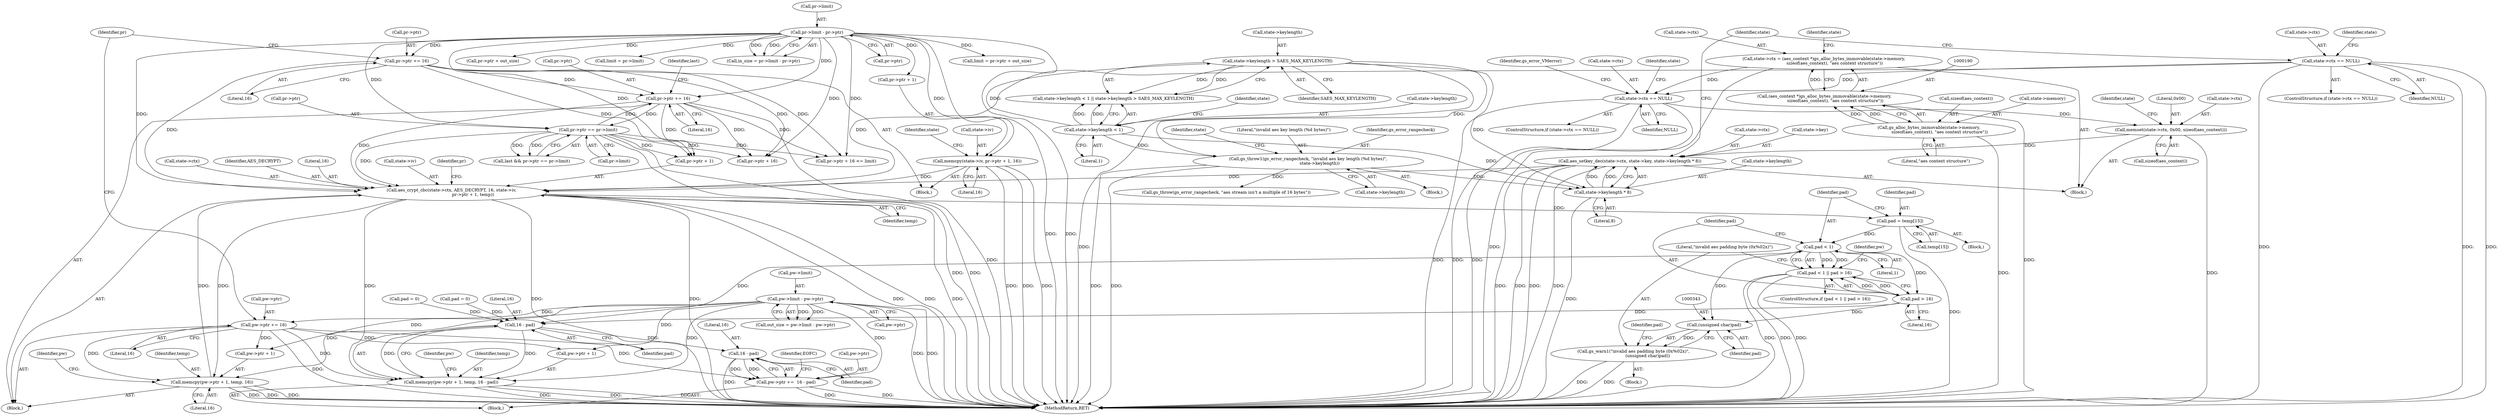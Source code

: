 digraph "0_ghostscript_8e9ce5016db968b40e4ec255a3005f2786cce45f_0@array" {
"1000326" [label="(Call,pad = temp[15])"];
"1000289" [label="(Call,aes_crypt_cbc(state->ctx, AES_DECRYPT, 16, state->iv,\n                                pr->ptr + 1, temp))"];
"1000236" [label="(Call,aes_setkey_dec(state->ctx, state->key, state->keylength * 8))"];
"1000210" [label="(Call,memset(state->ctx, 0x00, sizeof(aes_context)))"];
"1000199" [label="(Call,state->ctx == NULL)"];
"1000185" [label="(Call,state->ctx = (aes_context *)gs_alloc_bytes_immovable(state->memory,\n                sizeof(aes_context), \"aes context structure\"))"];
"1000189" [label="(Call,(aes_context *)gs_alloc_bytes_immovable(state->memory,\n                sizeof(aes_context), \"aes context structure\"))"];
"1000191" [label="(Call,gs_alloc_bytes_immovable(state->memory,\n                sizeof(aes_context), \"aes context structure\"))"];
"1000179" [label="(Call,state->ctx == NULL)"];
"1000243" [label="(Call,state->keylength * 8)"];
"1000224" [label="(Call,state->keylength > SAES_MAX_KEYLENGTH)"];
"1000219" [label="(Call,state->keylength < 1)"];
"1000230" [label="(Call,gs_throw1(gs_error_rangecheck, \"invalid aes key length (%d bytes)\",\n                 state->keylength))"];
"1000260" [label="(Call,memcpy(state->iv, pr->ptr + 1, 16))"];
"1000128" [label="(Call,pr->limit - pr->ptr)"];
"1000312" [label="(Call,pr->ptr == pr->limit)"];
"1000304" [label="(Call,pr->ptr += 16)"];
"1000275" [label="(Call,pr->ptr += 16)"];
"1000372" [label="(Call,memcpy(pw->ptr + 1, temp, 16))"];
"1000138" [label="(Call,pw->limit - pw->ptr)"];
"1000380" [label="(Call,pw->ptr += 16)"];
"1000333" [label="(Call,pad < 1)"];
"1000332" [label="(Call,pad < 1 || pad > 16)"];
"1000336" [label="(Call,pad > 16)"];
"1000342" [label="(Call,(unsigned char)pad)"];
"1000340" [label="(Call,gs_warn1(\"invalid aes padding byte (0x%02x)\",\n                     (unsigned char)pad))"];
"1000360" [label="(Call,16 - pad)"];
"1000353" [label="(Call,memcpy(pw->ptr + 1, temp, 16 - pad))"];
"1000367" [label="(Call,16 - pad)"];
"1000363" [label="(Call,pw->ptr +=  16 - pad)"];
"1000303" [label="(Identifier,temp)"];
"1000369" [label="(Identifier,pad)"];
"1000371" [label="(Identifier,EOFC)"];
"1000353" [label="(Call,memcpy(pw->ptr + 1, temp, 16 - pad))"];
"1000219" [label="(Call,state->keylength < 1)"];
"1000195" [label="(Call,sizeof(aes_context))"];
"1000305" [label="(Call,pr->ptr)"];
"1000261" [label="(Call,state->iv)"];
"1000200" [label="(Call,state->ctx)"];
"1000191" [label="(Call,gs_alloc_bytes_immovable(state->memory,\n                sizeof(aes_context), \"aes context structure\"))"];
"1000350" [label="(Call,pad = 0)"];
"1000397" [label="(MethodReturn,RET)"];
"1000336" [label="(Call,pad > 16)"];
"1000354" [label="(Call,pw->ptr + 1)"];
"1000187" [label="(Identifier,state)"];
"1000281" [label="(Call,pr->ptr + 16 <= limit)"];
"1000231" [label="(Identifier,gs_error_rangecheck)"];
"1000214" [label="(Literal,0x00)"];
"1000220" [label="(Call,state->keylength)"];
"1000203" [label="(Identifier,NULL)"];
"1000155" [label="(Call,limit = pr->ptr + out_size)"];
"1000328" [label="(Call,temp[15])"];
"1000308" [label="(Literal,16)"];
"1000335" [label="(Literal,1)"];
"1000279" [label="(Literal,16)"];
"1000243" [label="(Call,state->keylength * 8)"];
"1000339" [label="(Block,)"];
"1000236" [label="(Call,aes_setkey_dec(state->ctx, state->key, state->keylength * 8))"];
"1000342" [label="(Call,(unsigned char)pad)"];
"1000312" [label="(Call,pr->ptr == pr->limit)"];
"1000341" [label="(Literal,\"invalid aes padding byte (0x%02x)\")"];
"1000129" [label="(Call,pr->limit)"];
"1000189" [label="(Call,(aes_context *)gs_alloc_bytes_immovable(state->memory,\n                sizeof(aes_context), \"aes context structure\"))"];
"1000346" [label="(Identifier,pad)"];
"1000390" [label="(Call,gs_throw(gs_error_rangecheck, \"aes stream isn't a multiple of 16 bytes\"))"];
"1000365" [label="(Identifier,pw)"];
"1000198" [label="(ControlStructure,if (state->ctx == NULL))"];
"1000186" [label="(Call,state->ctx)"];
"1000197" [label="(Literal,\"aes context structure\")"];
"1000337" [label="(Identifier,pad)"];
"1000325" [label="(Block,)"];
"1000272" [label="(Identifier,state)"];
"1000228" [label="(Identifier,SAES_MAX_KEYLENGTH)"];
"1000384" [label="(Literal,16)"];
"1000224" [label="(Call,state->keylength > SAES_MAX_KEYLENGTH)"];
"1000334" [label="(Identifier,pad)"];
"1000180" [label="(Call,state->ctx)"];
"1000212" [label="(Identifier,state)"];
"1000316" [label="(Call,pr->limit)"];
"1000260" [label="(Call,memcpy(state->iv, pr->ptr + 1, 16))"];
"1000311" [label="(Identifier,last)"];
"1000192" [label="(Call,state->memory)"];
"1000218" [label="(Call,state->keylength < 1 || state->keylength > SAES_MAX_KEYLENGTH)"];
"1000226" [label="(Identifier,state)"];
"1000215" [label="(Call,sizeof(aes_context))"];
"1000372" [label="(Call,memcpy(pw->ptr + 1, temp, 16))"];
"1000289" [label="(Call,aes_crypt_cbc(state->ctx, AES_DECRYPT, 16, state->iv,\n                                pr->ptr + 1, temp))"];
"1000179" [label="(Call,state->ctx == NULL)"];
"1000244" [label="(Call,state->keylength)"];
"1000225" [label="(Call,state->keylength)"];
"1000345" [label="(Call,pad = 0)"];
"1000344" [label="(Identifier,pad)"];
"1000253" [label="(Block,)"];
"1000295" [label="(Call,state->iv)"];
"1000381" [label="(Call,pw->ptr)"];
"1000229" [label="(Block,)"];
"1000132" [label="(Call,pr->ptr)"];
"1000288" [label="(Block,)"];
"1000238" [label="(Identifier,state)"];
"1000157" [label="(Call,pr->ptr + out_size)"];
"1000251" [label="(Identifier,state)"];
"1000304" [label="(Call,pr->ptr += 16)"];
"1000230" [label="(Call,gs_throw1(gs_error_rangecheck, \"invalid aes key length (%d bytes)\",\n                 state->keylength))"];
"1000276" [label="(Call,pr->ptr)"];
"1000313" [label="(Call,pr->ptr)"];
"1000306" [label="(Identifier,pr)"];
"1000201" [label="(Identifier,state)"];
"1000368" [label="(Literal,16)"];
"1000290" [label="(Call,state->ctx)"];
"1000327" [label="(Identifier,pad)"];
"1000310" [label="(Call,last && pr->ptr == pr->limit)"];
"1000206" [label="(Identifier,gs_error_VMerror)"];
"1000293" [label="(Identifier,AES_DECRYPT)"];
"1000359" [label="(Identifier,temp)"];
"1000247" [label="(Literal,8)"];
"1000184" [label="(Block,)"];
"1000360" [label="(Call,16 - pad)"];
"1000378" [label="(Identifier,temp)"];
"1000167" [label="(Call,limit = pr->limit)"];
"1000361" [label="(Literal,16)"];
"1000364" [label="(Call,pw->ptr)"];
"1000269" [label="(Literal,16)"];
"1000294" [label="(Literal,16)"];
"1000223" [label="(Literal,1)"];
"1000232" [label="(Literal,\"invalid aes key length (%d bytes)\")"];
"1000233" [label="(Call,state->keylength)"];
"1000210" [label="(Call,memset(state->ctx, 0x00, sizeof(aes_context)))"];
"1000333" [label="(Call,pad < 1)"];
"1000199" [label="(Call,state->ctx == NULL)"];
"1000373" [label="(Call,pw->ptr + 1)"];
"1000139" [label="(Call,pw->limit)"];
"1000319" [label="(Block,)"];
"1000326" [label="(Call,pad = temp[15])"];
"1000331" [label="(ControlStructure,if (pad < 1 || pad > 16))"];
"1000211" [label="(Call,state->ctx)"];
"1000367" [label="(Call,16 - pad)"];
"1000284" [label="(Identifier,pr)"];
"1000363" [label="(Call,pw->ptr +=  16 - pad)"];
"1000178" [label="(ControlStructure,if (state->ctx == NULL))"];
"1000298" [label="(Call,pr->ptr + 1)"];
"1000136" [label="(Call,out_size = pw->limit - pw->ptr)"];
"1000275" [label="(Call,pr->ptr += 16)"];
"1000128" [label="(Call,pr->limit - pr->ptr)"];
"1000221" [label="(Identifier,state)"];
"1000379" [label="(Literal,16)"];
"1000126" [label="(Call,in_size = pr->limit - pr->ptr)"];
"1000142" [label="(Call,pw->ptr)"];
"1000382" [label="(Identifier,pw)"];
"1000340" [label="(Call,gs_warn1(\"invalid aes padding byte (0x%02x)\",\n                     (unsigned char)pad))"];
"1000338" [label="(Literal,16)"];
"1000362" [label="(Identifier,pad)"];
"1000183" [label="(Identifier,NULL)"];
"1000380" [label="(Call,pw->ptr += 16)"];
"1000237" [label="(Call,state->ctx)"];
"1000332" [label="(Call,pad < 1 || pad > 16)"];
"1000282" [label="(Call,pr->ptr + 16)"];
"1000185" [label="(Call,state->ctx = (aes_context *)gs_alloc_bytes_immovable(state->memory,\n                sizeof(aes_context), \"aes context structure\"))"];
"1000264" [label="(Call,pr->ptr + 1)"];
"1000138" [label="(Call,pw->limit - pw->ptr)"];
"1000356" [label="(Identifier,pw)"];
"1000240" [label="(Call,state->key)"];
"1000326" -> "1000325"  [label="AST: "];
"1000326" -> "1000328"  [label="CFG: "];
"1000327" -> "1000326"  [label="AST: "];
"1000328" -> "1000326"  [label="AST: "];
"1000334" -> "1000326"  [label="CFG: "];
"1000326" -> "1000397"  [label="DDG: "];
"1000289" -> "1000326"  [label="DDG: "];
"1000326" -> "1000333"  [label="DDG: "];
"1000289" -> "1000288"  [label="AST: "];
"1000289" -> "1000303"  [label="CFG: "];
"1000290" -> "1000289"  [label="AST: "];
"1000293" -> "1000289"  [label="AST: "];
"1000294" -> "1000289"  [label="AST: "];
"1000295" -> "1000289"  [label="AST: "];
"1000298" -> "1000289"  [label="AST: "];
"1000303" -> "1000289"  [label="AST: "];
"1000306" -> "1000289"  [label="CFG: "];
"1000289" -> "1000397"  [label="DDG: "];
"1000289" -> "1000397"  [label="DDG: "];
"1000289" -> "1000397"  [label="DDG: "];
"1000289" -> "1000397"  [label="DDG: "];
"1000289" -> "1000397"  [label="DDG: "];
"1000236" -> "1000289"  [label="DDG: "];
"1000179" -> "1000289"  [label="DDG: "];
"1000260" -> "1000289"  [label="DDG: "];
"1000312" -> "1000289"  [label="DDG: "];
"1000275" -> "1000289"  [label="DDG: "];
"1000304" -> "1000289"  [label="DDG: "];
"1000128" -> "1000289"  [label="DDG: "];
"1000372" -> "1000289"  [label="DDG: "];
"1000289" -> "1000353"  [label="DDG: "];
"1000289" -> "1000372"  [label="DDG: "];
"1000236" -> "1000184"  [label="AST: "];
"1000236" -> "1000243"  [label="CFG: "];
"1000237" -> "1000236"  [label="AST: "];
"1000240" -> "1000236"  [label="AST: "];
"1000243" -> "1000236"  [label="AST: "];
"1000251" -> "1000236"  [label="CFG: "];
"1000236" -> "1000397"  [label="DDG: "];
"1000236" -> "1000397"  [label="DDG: "];
"1000236" -> "1000397"  [label="DDG: "];
"1000236" -> "1000397"  [label="DDG: "];
"1000210" -> "1000236"  [label="DDG: "];
"1000243" -> "1000236"  [label="DDG: "];
"1000243" -> "1000236"  [label="DDG: "];
"1000210" -> "1000184"  [label="AST: "];
"1000210" -> "1000215"  [label="CFG: "];
"1000211" -> "1000210"  [label="AST: "];
"1000214" -> "1000210"  [label="AST: "];
"1000215" -> "1000210"  [label="AST: "];
"1000221" -> "1000210"  [label="CFG: "];
"1000210" -> "1000397"  [label="DDG: "];
"1000199" -> "1000210"  [label="DDG: "];
"1000199" -> "1000198"  [label="AST: "];
"1000199" -> "1000203"  [label="CFG: "];
"1000200" -> "1000199"  [label="AST: "];
"1000203" -> "1000199"  [label="AST: "];
"1000206" -> "1000199"  [label="CFG: "];
"1000212" -> "1000199"  [label="CFG: "];
"1000199" -> "1000397"  [label="DDG: "];
"1000199" -> "1000397"  [label="DDG: "];
"1000199" -> "1000397"  [label="DDG: "];
"1000185" -> "1000199"  [label="DDG: "];
"1000179" -> "1000199"  [label="DDG: "];
"1000185" -> "1000184"  [label="AST: "];
"1000185" -> "1000189"  [label="CFG: "];
"1000186" -> "1000185"  [label="AST: "];
"1000189" -> "1000185"  [label="AST: "];
"1000201" -> "1000185"  [label="CFG: "];
"1000185" -> "1000397"  [label="DDG: "];
"1000189" -> "1000185"  [label="DDG: "];
"1000189" -> "1000191"  [label="CFG: "];
"1000190" -> "1000189"  [label="AST: "];
"1000191" -> "1000189"  [label="AST: "];
"1000189" -> "1000397"  [label="DDG: "];
"1000191" -> "1000189"  [label="DDG: "];
"1000191" -> "1000189"  [label="DDG: "];
"1000191" -> "1000197"  [label="CFG: "];
"1000192" -> "1000191"  [label="AST: "];
"1000195" -> "1000191"  [label="AST: "];
"1000197" -> "1000191"  [label="AST: "];
"1000191" -> "1000397"  [label="DDG: "];
"1000179" -> "1000178"  [label="AST: "];
"1000179" -> "1000183"  [label="CFG: "];
"1000180" -> "1000179"  [label="AST: "];
"1000183" -> "1000179"  [label="AST: "];
"1000187" -> "1000179"  [label="CFG: "];
"1000251" -> "1000179"  [label="CFG: "];
"1000179" -> "1000397"  [label="DDG: "];
"1000179" -> "1000397"  [label="DDG: "];
"1000179" -> "1000397"  [label="DDG: "];
"1000243" -> "1000247"  [label="CFG: "];
"1000244" -> "1000243"  [label="AST: "];
"1000247" -> "1000243"  [label="AST: "];
"1000243" -> "1000397"  [label="DDG: "];
"1000224" -> "1000243"  [label="DDG: "];
"1000230" -> "1000243"  [label="DDG: "];
"1000219" -> "1000243"  [label="DDG: "];
"1000224" -> "1000218"  [label="AST: "];
"1000224" -> "1000228"  [label="CFG: "];
"1000225" -> "1000224"  [label="AST: "];
"1000228" -> "1000224"  [label="AST: "];
"1000218" -> "1000224"  [label="CFG: "];
"1000224" -> "1000397"  [label="DDG: "];
"1000224" -> "1000218"  [label="DDG: "];
"1000224" -> "1000218"  [label="DDG: "];
"1000219" -> "1000224"  [label="DDG: "];
"1000224" -> "1000230"  [label="DDG: "];
"1000219" -> "1000218"  [label="AST: "];
"1000219" -> "1000223"  [label="CFG: "];
"1000220" -> "1000219"  [label="AST: "];
"1000223" -> "1000219"  [label="AST: "];
"1000226" -> "1000219"  [label="CFG: "];
"1000218" -> "1000219"  [label="CFG: "];
"1000219" -> "1000218"  [label="DDG: "];
"1000219" -> "1000218"  [label="DDG: "];
"1000219" -> "1000230"  [label="DDG: "];
"1000230" -> "1000229"  [label="AST: "];
"1000230" -> "1000233"  [label="CFG: "];
"1000231" -> "1000230"  [label="AST: "];
"1000232" -> "1000230"  [label="AST: "];
"1000233" -> "1000230"  [label="AST: "];
"1000238" -> "1000230"  [label="CFG: "];
"1000230" -> "1000397"  [label="DDG: "];
"1000230" -> "1000397"  [label="DDG: "];
"1000230" -> "1000390"  [label="DDG: "];
"1000260" -> "1000253"  [label="AST: "];
"1000260" -> "1000269"  [label="CFG: "];
"1000261" -> "1000260"  [label="AST: "];
"1000264" -> "1000260"  [label="AST: "];
"1000269" -> "1000260"  [label="AST: "];
"1000272" -> "1000260"  [label="CFG: "];
"1000260" -> "1000397"  [label="DDG: "];
"1000260" -> "1000397"  [label="DDG: "];
"1000260" -> "1000397"  [label="DDG: "];
"1000128" -> "1000260"  [label="DDG: "];
"1000128" -> "1000126"  [label="AST: "];
"1000128" -> "1000132"  [label="CFG: "];
"1000129" -> "1000128"  [label="AST: "];
"1000132" -> "1000128"  [label="AST: "];
"1000126" -> "1000128"  [label="CFG: "];
"1000128" -> "1000397"  [label="DDG: "];
"1000128" -> "1000397"  [label="DDG: "];
"1000128" -> "1000126"  [label="DDG: "];
"1000128" -> "1000126"  [label="DDG: "];
"1000128" -> "1000155"  [label="DDG: "];
"1000128" -> "1000157"  [label="DDG: "];
"1000128" -> "1000167"  [label="DDG: "];
"1000128" -> "1000264"  [label="DDG: "];
"1000128" -> "1000275"  [label="DDG: "];
"1000128" -> "1000281"  [label="DDG: "];
"1000128" -> "1000282"  [label="DDG: "];
"1000128" -> "1000298"  [label="DDG: "];
"1000128" -> "1000304"  [label="DDG: "];
"1000128" -> "1000312"  [label="DDG: "];
"1000312" -> "1000310"  [label="AST: "];
"1000312" -> "1000316"  [label="CFG: "];
"1000313" -> "1000312"  [label="AST: "];
"1000316" -> "1000312"  [label="AST: "];
"1000310" -> "1000312"  [label="CFG: "];
"1000312" -> "1000397"  [label="DDG: "];
"1000312" -> "1000397"  [label="DDG: "];
"1000312" -> "1000281"  [label="DDG: "];
"1000312" -> "1000282"  [label="DDG: "];
"1000312" -> "1000298"  [label="DDG: "];
"1000312" -> "1000304"  [label="DDG: "];
"1000312" -> "1000310"  [label="DDG: "];
"1000312" -> "1000310"  [label="DDG: "];
"1000304" -> "1000312"  [label="DDG: "];
"1000304" -> "1000288"  [label="AST: "];
"1000304" -> "1000308"  [label="CFG: "];
"1000305" -> "1000304"  [label="AST: "];
"1000308" -> "1000304"  [label="AST: "];
"1000311" -> "1000304"  [label="CFG: "];
"1000304" -> "1000397"  [label="DDG: "];
"1000304" -> "1000281"  [label="DDG: "];
"1000304" -> "1000282"  [label="DDG: "];
"1000304" -> "1000298"  [label="DDG: "];
"1000275" -> "1000304"  [label="DDG: "];
"1000275" -> "1000253"  [label="AST: "];
"1000275" -> "1000279"  [label="CFG: "];
"1000276" -> "1000275"  [label="AST: "];
"1000279" -> "1000275"  [label="AST: "];
"1000284" -> "1000275"  [label="CFG: "];
"1000275" -> "1000281"  [label="DDG: "];
"1000275" -> "1000282"  [label="DDG: "];
"1000275" -> "1000298"  [label="DDG: "];
"1000372" -> "1000288"  [label="AST: "];
"1000372" -> "1000379"  [label="CFG: "];
"1000373" -> "1000372"  [label="AST: "];
"1000378" -> "1000372"  [label="AST: "];
"1000379" -> "1000372"  [label="AST: "];
"1000382" -> "1000372"  [label="CFG: "];
"1000372" -> "1000397"  [label="DDG: "];
"1000372" -> "1000397"  [label="DDG: "];
"1000372" -> "1000397"  [label="DDG: "];
"1000138" -> "1000372"  [label="DDG: "];
"1000380" -> "1000372"  [label="DDG: "];
"1000138" -> "1000136"  [label="AST: "];
"1000138" -> "1000142"  [label="CFG: "];
"1000139" -> "1000138"  [label="AST: "];
"1000142" -> "1000138"  [label="AST: "];
"1000136" -> "1000138"  [label="CFG: "];
"1000138" -> "1000397"  [label="DDG: "];
"1000138" -> "1000397"  [label="DDG: "];
"1000138" -> "1000136"  [label="DDG: "];
"1000138" -> "1000136"  [label="DDG: "];
"1000138" -> "1000353"  [label="DDG: "];
"1000138" -> "1000354"  [label="DDG: "];
"1000138" -> "1000363"  [label="DDG: "];
"1000138" -> "1000373"  [label="DDG: "];
"1000138" -> "1000380"  [label="DDG: "];
"1000380" -> "1000288"  [label="AST: "];
"1000380" -> "1000384"  [label="CFG: "];
"1000381" -> "1000380"  [label="AST: "];
"1000384" -> "1000380"  [label="AST: "];
"1000284" -> "1000380"  [label="CFG: "];
"1000380" -> "1000397"  [label="DDG: "];
"1000380" -> "1000353"  [label="DDG: "];
"1000380" -> "1000354"  [label="DDG: "];
"1000380" -> "1000363"  [label="DDG: "];
"1000380" -> "1000373"  [label="DDG: "];
"1000333" -> "1000332"  [label="AST: "];
"1000333" -> "1000335"  [label="CFG: "];
"1000334" -> "1000333"  [label="AST: "];
"1000335" -> "1000333"  [label="AST: "];
"1000337" -> "1000333"  [label="CFG: "];
"1000332" -> "1000333"  [label="CFG: "];
"1000333" -> "1000332"  [label="DDG: "];
"1000333" -> "1000332"  [label="DDG: "];
"1000333" -> "1000336"  [label="DDG: "];
"1000333" -> "1000342"  [label="DDG: "];
"1000333" -> "1000360"  [label="DDG: "];
"1000332" -> "1000331"  [label="AST: "];
"1000332" -> "1000336"  [label="CFG: "];
"1000336" -> "1000332"  [label="AST: "];
"1000341" -> "1000332"  [label="CFG: "];
"1000356" -> "1000332"  [label="CFG: "];
"1000332" -> "1000397"  [label="DDG: "];
"1000332" -> "1000397"  [label="DDG: "];
"1000332" -> "1000397"  [label="DDG: "];
"1000336" -> "1000332"  [label="DDG: "];
"1000336" -> "1000332"  [label="DDG: "];
"1000336" -> "1000338"  [label="CFG: "];
"1000337" -> "1000336"  [label="AST: "];
"1000338" -> "1000336"  [label="AST: "];
"1000336" -> "1000342"  [label="DDG: "];
"1000336" -> "1000360"  [label="DDG: "];
"1000342" -> "1000340"  [label="AST: "];
"1000342" -> "1000344"  [label="CFG: "];
"1000343" -> "1000342"  [label="AST: "];
"1000344" -> "1000342"  [label="AST: "];
"1000340" -> "1000342"  [label="CFG: "];
"1000342" -> "1000340"  [label="DDG: "];
"1000340" -> "1000339"  [label="AST: "];
"1000341" -> "1000340"  [label="AST: "];
"1000346" -> "1000340"  [label="CFG: "];
"1000340" -> "1000397"  [label="DDG: "];
"1000340" -> "1000397"  [label="DDG: "];
"1000360" -> "1000353"  [label="AST: "];
"1000360" -> "1000362"  [label="CFG: "];
"1000361" -> "1000360"  [label="AST: "];
"1000362" -> "1000360"  [label="AST: "];
"1000353" -> "1000360"  [label="CFG: "];
"1000360" -> "1000353"  [label="DDG: "];
"1000360" -> "1000353"  [label="DDG: "];
"1000350" -> "1000360"  [label="DDG: "];
"1000345" -> "1000360"  [label="DDG: "];
"1000360" -> "1000367"  [label="DDG: "];
"1000353" -> "1000319"  [label="AST: "];
"1000354" -> "1000353"  [label="AST: "];
"1000359" -> "1000353"  [label="AST: "];
"1000365" -> "1000353"  [label="CFG: "];
"1000353" -> "1000397"  [label="DDG: "];
"1000353" -> "1000397"  [label="DDG: "];
"1000353" -> "1000397"  [label="DDG: "];
"1000367" -> "1000363"  [label="AST: "];
"1000367" -> "1000369"  [label="CFG: "];
"1000368" -> "1000367"  [label="AST: "];
"1000369" -> "1000367"  [label="AST: "];
"1000363" -> "1000367"  [label="CFG: "];
"1000367" -> "1000397"  [label="DDG: "];
"1000367" -> "1000363"  [label="DDG: "];
"1000367" -> "1000363"  [label="DDG: "];
"1000363" -> "1000319"  [label="AST: "];
"1000364" -> "1000363"  [label="AST: "];
"1000371" -> "1000363"  [label="CFG: "];
"1000363" -> "1000397"  [label="DDG: "];
"1000363" -> "1000397"  [label="DDG: "];
}
